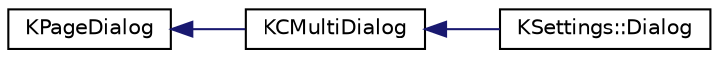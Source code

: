 digraph "Graphical Class Hierarchy"
{
  edge [fontname="Helvetica",fontsize="10",labelfontname="Helvetica",labelfontsize="10"];
  node [fontname="Helvetica",fontsize="10",shape=record];
  rankdir="LR";
  Node0 [label="KPageDialog",height=0.2,width=0.4,color="black", fillcolor="white", style="filled",URL="D:/Users/anthony/Documents/MINGW-KDE-Frameworks/frameworks/kwidgetsaddons-5.26.0/html/KWidgetsAddons.tags$classKPageDialog.html"];
  Node0 -> Node1 [dir="back",color="midnightblue",fontsize="10",style="solid",fontname="Helvetica"];
  Node1 [label="KCMultiDialog",height=0.2,width=0.4,color="black", fillcolor="white", style="filled",URL="$classKCMultiDialog.html",tooltip="A class that offers a KPageDialog containing arbitrary KControl Modules. "];
  Node1 -> Node2 [dir="back",color="midnightblue",fontsize="10",style="solid",fontname="Helvetica"];
  Node2 [label="KSettings::Dialog",height=0.2,width=0.4,color="black", fillcolor="white", style="filled",URL="$classKSettings_1_1Dialog.html",tooltip="Generic configuration dialog that works over component boundaries. "];
}
